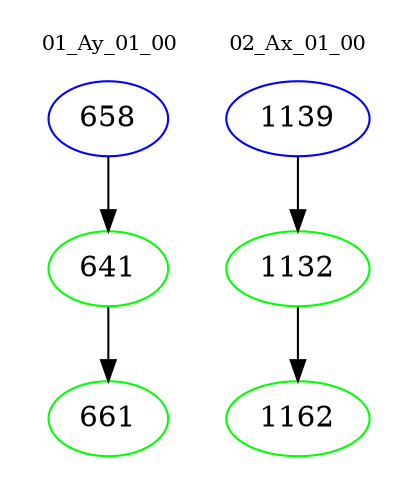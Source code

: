 digraph{
subgraph cluster_0 {
color = white
label = "01_Ay_01_00";
fontsize=10;
T0_658 [label="658", color="blue"]
T0_658 -> T0_641 [color="black"]
T0_641 [label="641", color="green"]
T0_641 -> T0_661 [color="black"]
T0_661 [label="661", color="green"]
}
subgraph cluster_1 {
color = white
label = "02_Ax_01_00";
fontsize=10;
T1_1139 [label="1139", color="blue"]
T1_1139 -> T1_1132 [color="black"]
T1_1132 [label="1132", color="green"]
T1_1132 -> T1_1162 [color="black"]
T1_1162 [label="1162", color="green"]
}
}
